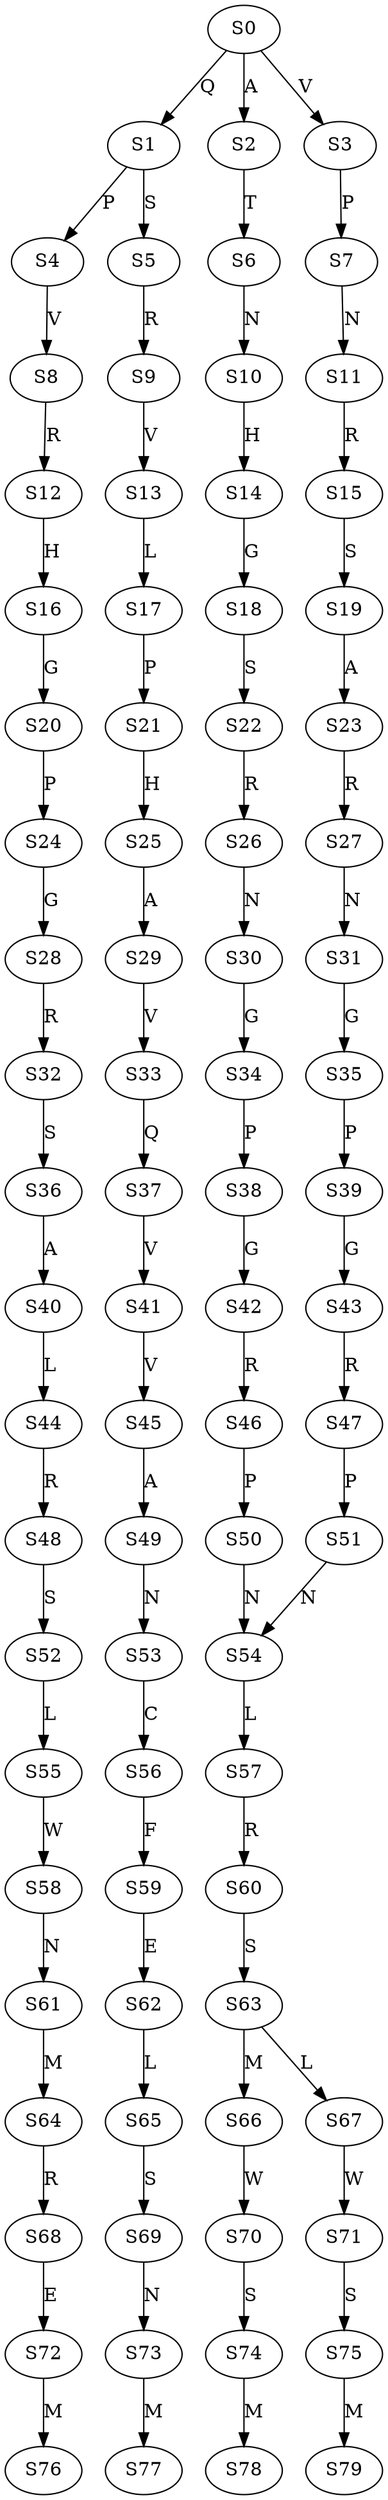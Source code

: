 strict digraph  {
	S0 -> S1 [ label = Q ];
	S0 -> S2 [ label = A ];
	S0 -> S3 [ label = V ];
	S1 -> S4 [ label = P ];
	S1 -> S5 [ label = S ];
	S2 -> S6 [ label = T ];
	S3 -> S7 [ label = P ];
	S4 -> S8 [ label = V ];
	S5 -> S9 [ label = R ];
	S6 -> S10 [ label = N ];
	S7 -> S11 [ label = N ];
	S8 -> S12 [ label = R ];
	S9 -> S13 [ label = V ];
	S10 -> S14 [ label = H ];
	S11 -> S15 [ label = R ];
	S12 -> S16 [ label = H ];
	S13 -> S17 [ label = L ];
	S14 -> S18 [ label = G ];
	S15 -> S19 [ label = S ];
	S16 -> S20 [ label = G ];
	S17 -> S21 [ label = P ];
	S18 -> S22 [ label = S ];
	S19 -> S23 [ label = A ];
	S20 -> S24 [ label = P ];
	S21 -> S25 [ label = H ];
	S22 -> S26 [ label = R ];
	S23 -> S27 [ label = R ];
	S24 -> S28 [ label = G ];
	S25 -> S29 [ label = A ];
	S26 -> S30 [ label = N ];
	S27 -> S31 [ label = N ];
	S28 -> S32 [ label = R ];
	S29 -> S33 [ label = V ];
	S30 -> S34 [ label = G ];
	S31 -> S35 [ label = G ];
	S32 -> S36 [ label = S ];
	S33 -> S37 [ label = Q ];
	S34 -> S38 [ label = P ];
	S35 -> S39 [ label = P ];
	S36 -> S40 [ label = A ];
	S37 -> S41 [ label = V ];
	S38 -> S42 [ label = G ];
	S39 -> S43 [ label = G ];
	S40 -> S44 [ label = L ];
	S41 -> S45 [ label = V ];
	S42 -> S46 [ label = R ];
	S43 -> S47 [ label = R ];
	S44 -> S48 [ label = R ];
	S45 -> S49 [ label = A ];
	S46 -> S50 [ label = P ];
	S47 -> S51 [ label = P ];
	S48 -> S52 [ label = S ];
	S49 -> S53 [ label = N ];
	S50 -> S54 [ label = N ];
	S51 -> S54 [ label = N ];
	S52 -> S55 [ label = L ];
	S53 -> S56 [ label = C ];
	S54 -> S57 [ label = L ];
	S55 -> S58 [ label = W ];
	S56 -> S59 [ label = F ];
	S57 -> S60 [ label = R ];
	S58 -> S61 [ label = N ];
	S59 -> S62 [ label = E ];
	S60 -> S63 [ label = S ];
	S61 -> S64 [ label = M ];
	S62 -> S65 [ label = L ];
	S63 -> S66 [ label = M ];
	S63 -> S67 [ label = L ];
	S64 -> S68 [ label = R ];
	S65 -> S69 [ label = S ];
	S66 -> S70 [ label = W ];
	S67 -> S71 [ label = W ];
	S68 -> S72 [ label = E ];
	S69 -> S73 [ label = N ];
	S70 -> S74 [ label = S ];
	S71 -> S75 [ label = S ];
	S72 -> S76 [ label = M ];
	S73 -> S77 [ label = M ];
	S74 -> S78 [ label = M ];
	S75 -> S79 [ label = M ];
}
